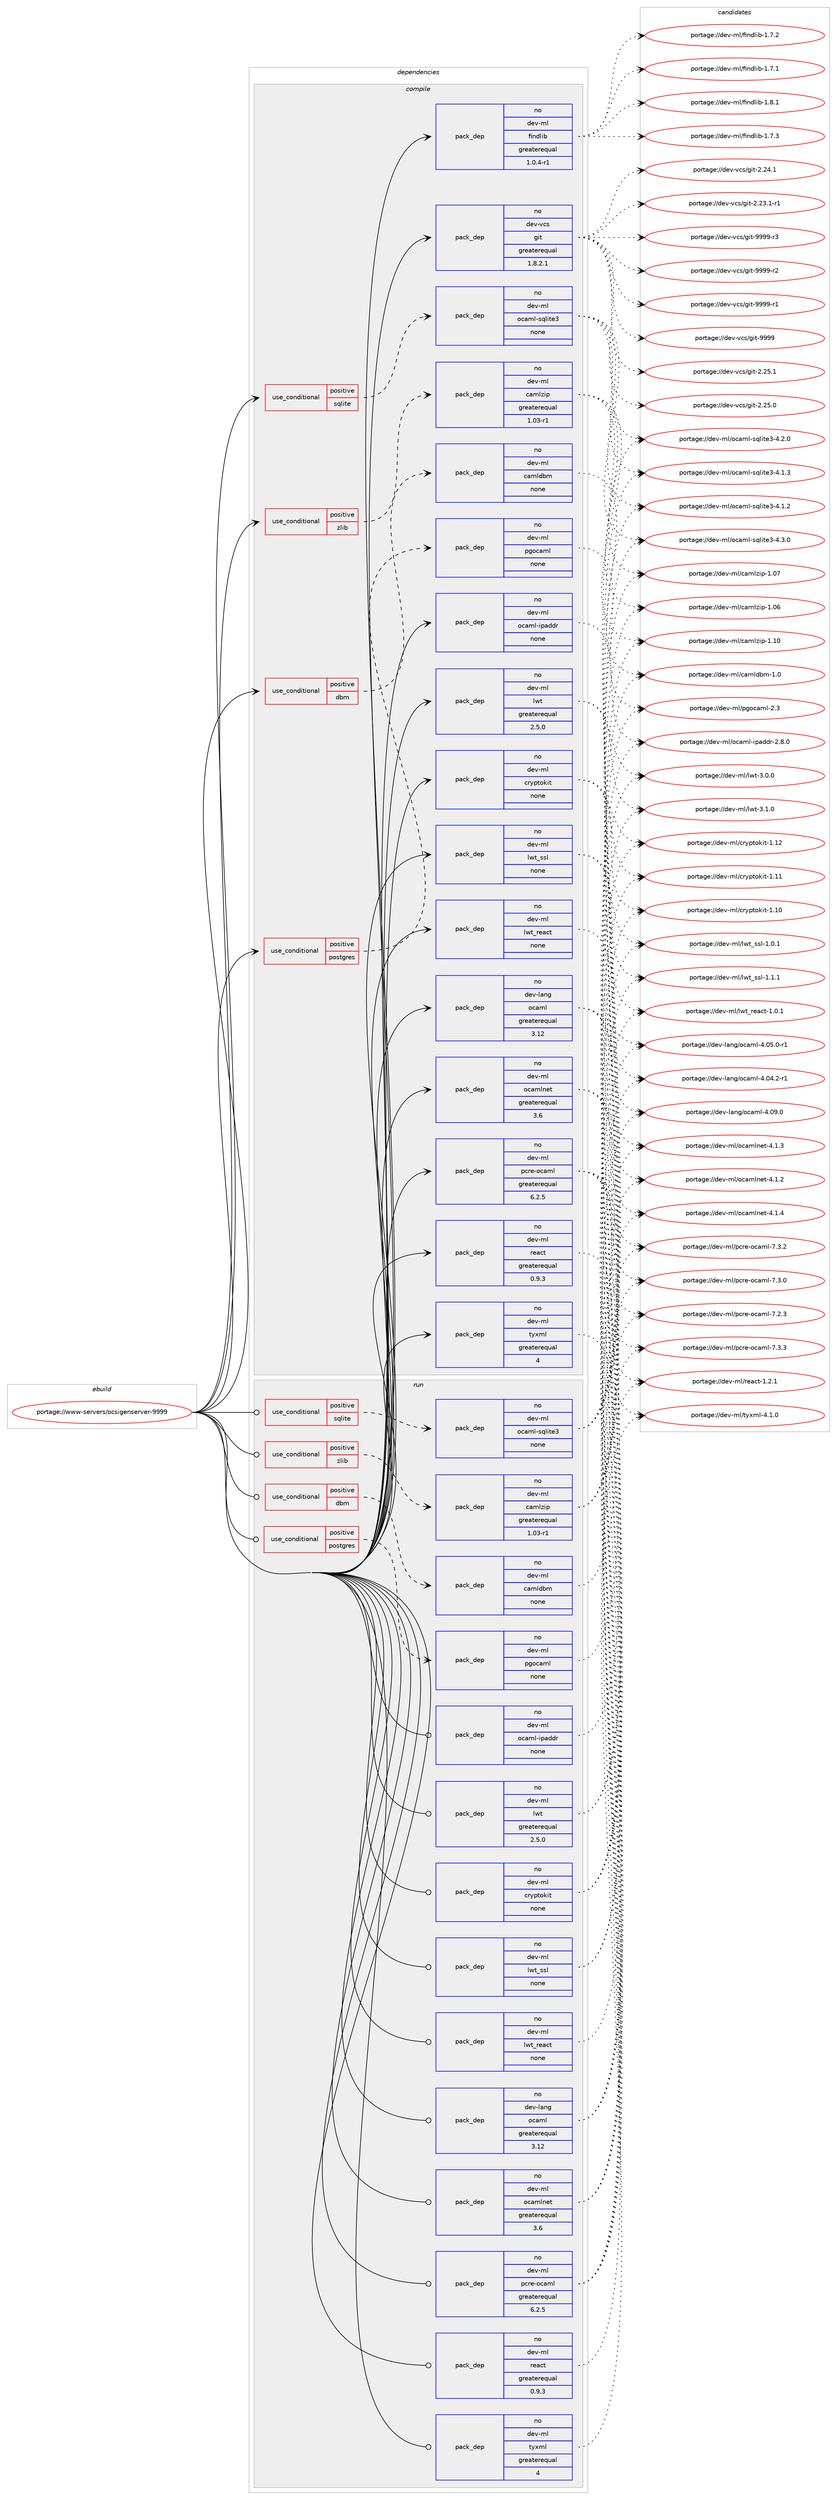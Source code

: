digraph prolog {

# *************
# Graph options
# *************

newrank=true;
concentrate=true;
compound=true;
graph [rankdir=LR,fontname=Helvetica,fontsize=10,ranksep=1.5];#, ranksep=2.5, nodesep=0.2];
edge  [arrowhead=vee];
node  [fontname=Helvetica,fontsize=10];

# **********
# The ebuild
# **********

subgraph cluster_leftcol {
color=gray;
rank=same;
label=<<i>ebuild</i>>;
id [label="portage://www-servers/ocsigenserver-9999", color=red, width=4, href="../www-servers/ocsigenserver-9999.svg"];
}

# ****************
# The dependencies
# ****************

subgraph cluster_midcol {
color=gray;
label=<<i>dependencies</i>>;
subgraph cluster_compile {
fillcolor="#eeeeee";
style=filled;
label=<<i>compile</i>>;
subgraph cond3722 {
dependency24825 [label=<<TABLE BORDER="0" CELLBORDER="1" CELLSPACING="0" CELLPADDING="4"><TR><TD ROWSPAN="3" CELLPADDING="10">use_conditional</TD></TR><TR><TD>positive</TD></TR><TR><TD>dbm</TD></TR></TABLE>>, shape=none, color=red];
subgraph pack20621 {
dependency24826 [label=<<TABLE BORDER="0" CELLBORDER="1" CELLSPACING="0" CELLPADDING="4" WIDTH="220"><TR><TD ROWSPAN="6" CELLPADDING="30">pack_dep</TD></TR><TR><TD WIDTH="110">no</TD></TR><TR><TD>dev-ml</TD></TR><TR><TD>camldbm</TD></TR><TR><TD>none</TD></TR><TR><TD></TD></TR></TABLE>>, shape=none, color=blue];
}
dependency24825:e -> dependency24826:w [weight=20,style="dashed",arrowhead="vee"];
}
id:e -> dependency24825:w [weight=20,style="solid",arrowhead="vee"];
subgraph cond3723 {
dependency24827 [label=<<TABLE BORDER="0" CELLBORDER="1" CELLSPACING="0" CELLPADDING="4"><TR><TD ROWSPAN="3" CELLPADDING="10">use_conditional</TD></TR><TR><TD>positive</TD></TR><TR><TD>postgres</TD></TR></TABLE>>, shape=none, color=red];
subgraph pack20622 {
dependency24828 [label=<<TABLE BORDER="0" CELLBORDER="1" CELLSPACING="0" CELLPADDING="4" WIDTH="220"><TR><TD ROWSPAN="6" CELLPADDING="30">pack_dep</TD></TR><TR><TD WIDTH="110">no</TD></TR><TR><TD>dev-ml</TD></TR><TR><TD>pgocaml</TD></TR><TR><TD>none</TD></TR><TR><TD></TD></TR></TABLE>>, shape=none, color=blue];
}
dependency24827:e -> dependency24828:w [weight=20,style="dashed",arrowhead="vee"];
}
id:e -> dependency24827:w [weight=20,style="solid",arrowhead="vee"];
subgraph cond3724 {
dependency24829 [label=<<TABLE BORDER="0" CELLBORDER="1" CELLSPACING="0" CELLPADDING="4"><TR><TD ROWSPAN="3" CELLPADDING="10">use_conditional</TD></TR><TR><TD>positive</TD></TR><TR><TD>sqlite</TD></TR></TABLE>>, shape=none, color=red];
subgraph pack20623 {
dependency24830 [label=<<TABLE BORDER="0" CELLBORDER="1" CELLSPACING="0" CELLPADDING="4" WIDTH="220"><TR><TD ROWSPAN="6" CELLPADDING="30">pack_dep</TD></TR><TR><TD WIDTH="110">no</TD></TR><TR><TD>dev-ml</TD></TR><TR><TD>ocaml-sqlite3</TD></TR><TR><TD>none</TD></TR><TR><TD></TD></TR></TABLE>>, shape=none, color=blue];
}
dependency24829:e -> dependency24830:w [weight=20,style="dashed",arrowhead="vee"];
}
id:e -> dependency24829:w [weight=20,style="solid",arrowhead="vee"];
subgraph cond3725 {
dependency24831 [label=<<TABLE BORDER="0" CELLBORDER="1" CELLSPACING="0" CELLPADDING="4"><TR><TD ROWSPAN="3" CELLPADDING="10">use_conditional</TD></TR><TR><TD>positive</TD></TR><TR><TD>zlib</TD></TR></TABLE>>, shape=none, color=red];
subgraph pack20624 {
dependency24832 [label=<<TABLE BORDER="0" CELLBORDER="1" CELLSPACING="0" CELLPADDING="4" WIDTH="220"><TR><TD ROWSPAN="6" CELLPADDING="30">pack_dep</TD></TR><TR><TD WIDTH="110">no</TD></TR><TR><TD>dev-ml</TD></TR><TR><TD>camlzip</TD></TR><TR><TD>greaterequal</TD></TR><TR><TD>1.03-r1</TD></TR></TABLE>>, shape=none, color=blue];
}
dependency24831:e -> dependency24832:w [weight=20,style="dashed",arrowhead="vee"];
}
id:e -> dependency24831:w [weight=20,style="solid",arrowhead="vee"];
subgraph pack20625 {
dependency24833 [label=<<TABLE BORDER="0" CELLBORDER="1" CELLSPACING="0" CELLPADDING="4" WIDTH="220"><TR><TD ROWSPAN="6" CELLPADDING="30">pack_dep</TD></TR><TR><TD WIDTH="110">no</TD></TR><TR><TD>dev-lang</TD></TR><TR><TD>ocaml</TD></TR><TR><TD>greaterequal</TD></TR><TR><TD>3.12</TD></TR></TABLE>>, shape=none, color=blue];
}
id:e -> dependency24833:w [weight=20,style="solid",arrowhead="vee"];
subgraph pack20626 {
dependency24834 [label=<<TABLE BORDER="0" CELLBORDER="1" CELLSPACING="0" CELLPADDING="4" WIDTH="220"><TR><TD ROWSPAN="6" CELLPADDING="30">pack_dep</TD></TR><TR><TD WIDTH="110">no</TD></TR><TR><TD>dev-ml</TD></TR><TR><TD>cryptokit</TD></TR><TR><TD>none</TD></TR><TR><TD></TD></TR></TABLE>>, shape=none, color=blue];
}
id:e -> dependency24834:w [weight=20,style="solid",arrowhead="vee"];
subgraph pack20627 {
dependency24835 [label=<<TABLE BORDER="0" CELLBORDER="1" CELLSPACING="0" CELLPADDING="4" WIDTH="220"><TR><TD ROWSPAN="6" CELLPADDING="30">pack_dep</TD></TR><TR><TD WIDTH="110">no</TD></TR><TR><TD>dev-ml</TD></TR><TR><TD>findlib</TD></TR><TR><TD>greaterequal</TD></TR><TR><TD>1.0.4-r1</TD></TR></TABLE>>, shape=none, color=blue];
}
id:e -> dependency24835:w [weight=20,style="solid",arrowhead="vee"];
subgraph pack20628 {
dependency24836 [label=<<TABLE BORDER="0" CELLBORDER="1" CELLSPACING="0" CELLPADDING="4" WIDTH="220"><TR><TD ROWSPAN="6" CELLPADDING="30">pack_dep</TD></TR><TR><TD WIDTH="110">no</TD></TR><TR><TD>dev-ml</TD></TR><TR><TD>lwt</TD></TR><TR><TD>greaterequal</TD></TR><TR><TD>2.5.0</TD></TR></TABLE>>, shape=none, color=blue];
}
id:e -> dependency24836:w [weight=20,style="solid",arrowhead="vee"];
subgraph pack20629 {
dependency24837 [label=<<TABLE BORDER="0" CELLBORDER="1" CELLSPACING="0" CELLPADDING="4" WIDTH="220"><TR><TD ROWSPAN="6" CELLPADDING="30">pack_dep</TD></TR><TR><TD WIDTH="110">no</TD></TR><TR><TD>dev-ml</TD></TR><TR><TD>lwt_react</TD></TR><TR><TD>none</TD></TR><TR><TD></TD></TR></TABLE>>, shape=none, color=blue];
}
id:e -> dependency24837:w [weight=20,style="solid",arrowhead="vee"];
subgraph pack20630 {
dependency24838 [label=<<TABLE BORDER="0" CELLBORDER="1" CELLSPACING="0" CELLPADDING="4" WIDTH="220"><TR><TD ROWSPAN="6" CELLPADDING="30">pack_dep</TD></TR><TR><TD WIDTH="110">no</TD></TR><TR><TD>dev-ml</TD></TR><TR><TD>lwt_ssl</TD></TR><TR><TD>none</TD></TR><TR><TD></TD></TR></TABLE>>, shape=none, color=blue];
}
id:e -> dependency24838:w [weight=20,style="solid",arrowhead="vee"];
subgraph pack20631 {
dependency24839 [label=<<TABLE BORDER="0" CELLBORDER="1" CELLSPACING="0" CELLPADDING="4" WIDTH="220"><TR><TD ROWSPAN="6" CELLPADDING="30">pack_dep</TD></TR><TR><TD WIDTH="110">no</TD></TR><TR><TD>dev-ml</TD></TR><TR><TD>ocaml-ipaddr</TD></TR><TR><TD>none</TD></TR><TR><TD></TD></TR></TABLE>>, shape=none, color=blue];
}
id:e -> dependency24839:w [weight=20,style="solid",arrowhead="vee"];
subgraph pack20632 {
dependency24840 [label=<<TABLE BORDER="0" CELLBORDER="1" CELLSPACING="0" CELLPADDING="4" WIDTH="220"><TR><TD ROWSPAN="6" CELLPADDING="30">pack_dep</TD></TR><TR><TD WIDTH="110">no</TD></TR><TR><TD>dev-ml</TD></TR><TR><TD>ocamlnet</TD></TR><TR><TD>greaterequal</TD></TR><TR><TD>3.6</TD></TR></TABLE>>, shape=none, color=blue];
}
id:e -> dependency24840:w [weight=20,style="solid",arrowhead="vee"];
subgraph pack20633 {
dependency24841 [label=<<TABLE BORDER="0" CELLBORDER="1" CELLSPACING="0" CELLPADDING="4" WIDTH="220"><TR><TD ROWSPAN="6" CELLPADDING="30">pack_dep</TD></TR><TR><TD WIDTH="110">no</TD></TR><TR><TD>dev-ml</TD></TR><TR><TD>pcre-ocaml</TD></TR><TR><TD>greaterequal</TD></TR><TR><TD>6.2.5</TD></TR></TABLE>>, shape=none, color=blue];
}
id:e -> dependency24841:w [weight=20,style="solid",arrowhead="vee"];
subgraph pack20634 {
dependency24842 [label=<<TABLE BORDER="0" CELLBORDER="1" CELLSPACING="0" CELLPADDING="4" WIDTH="220"><TR><TD ROWSPAN="6" CELLPADDING="30">pack_dep</TD></TR><TR><TD WIDTH="110">no</TD></TR><TR><TD>dev-ml</TD></TR><TR><TD>react</TD></TR><TR><TD>greaterequal</TD></TR><TR><TD>0.9.3</TD></TR></TABLE>>, shape=none, color=blue];
}
id:e -> dependency24842:w [weight=20,style="solid",arrowhead="vee"];
subgraph pack20635 {
dependency24843 [label=<<TABLE BORDER="0" CELLBORDER="1" CELLSPACING="0" CELLPADDING="4" WIDTH="220"><TR><TD ROWSPAN="6" CELLPADDING="30">pack_dep</TD></TR><TR><TD WIDTH="110">no</TD></TR><TR><TD>dev-ml</TD></TR><TR><TD>tyxml</TD></TR><TR><TD>greaterequal</TD></TR><TR><TD>4</TD></TR></TABLE>>, shape=none, color=blue];
}
id:e -> dependency24843:w [weight=20,style="solid",arrowhead="vee"];
subgraph pack20636 {
dependency24844 [label=<<TABLE BORDER="0" CELLBORDER="1" CELLSPACING="0" CELLPADDING="4" WIDTH="220"><TR><TD ROWSPAN="6" CELLPADDING="30">pack_dep</TD></TR><TR><TD WIDTH="110">no</TD></TR><TR><TD>dev-vcs</TD></TR><TR><TD>git</TD></TR><TR><TD>greaterequal</TD></TR><TR><TD>1.8.2.1</TD></TR></TABLE>>, shape=none, color=blue];
}
id:e -> dependency24844:w [weight=20,style="solid",arrowhead="vee"];
}
subgraph cluster_compileandrun {
fillcolor="#eeeeee";
style=filled;
label=<<i>compile and run</i>>;
}
subgraph cluster_run {
fillcolor="#eeeeee";
style=filled;
label=<<i>run</i>>;
subgraph cond3726 {
dependency24845 [label=<<TABLE BORDER="0" CELLBORDER="1" CELLSPACING="0" CELLPADDING="4"><TR><TD ROWSPAN="3" CELLPADDING="10">use_conditional</TD></TR><TR><TD>positive</TD></TR><TR><TD>dbm</TD></TR></TABLE>>, shape=none, color=red];
subgraph pack20637 {
dependency24846 [label=<<TABLE BORDER="0" CELLBORDER="1" CELLSPACING="0" CELLPADDING="4" WIDTH="220"><TR><TD ROWSPAN="6" CELLPADDING="30">pack_dep</TD></TR><TR><TD WIDTH="110">no</TD></TR><TR><TD>dev-ml</TD></TR><TR><TD>camldbm</TD></TR><TR><TD>none</TD></TR><TR><TD></TD></TR></TABLE>>, shape=none, color=blue];
}
dependency24845:e -> dependency24846:w [weight=20,style="dashed",arrowhead="vee"];
}
id:e -> dependency24845:w [weight=20,style="solid",arrowhead="odot"];
subgraph cond3727 {
dependency24847 [label=<<TABLE BORDER="0" CELLBORDER="1" CELLSPACING="0" CELLPADDING="4"><TR><TD ROWSPAN="3" CELLPADDING="10">use_conditional</TD></TR><TR><TD>positive</TD></TR><TR><TD>postgres</TD></TR></TABLE>>, shape=none, color=red];
subgraph pack20638 {
dependency24848 [label=<<TABLE BORDER="0" CELLBORDER="1" CELLSPACING="0" CELLPADDING="4" WIDTH="220"><TR><TD ROWSPAN="6" CELLPADDING="30">pack_dep</TD></TR><TR><TD WIDTH="110">no</TD></TR><TR><TD>dev-ml</TD></TR><TR><TD>pgocaml</TD></TR><TR><TD>none</TD></TR><TR><TD></TD></TR></TABLE>>, shape=none, color=blue];
}
dependency24847:e -> dependency24848:w [weight=20,style="dashed",arrowhead="vee"];
}
id:e -> dependency24847:w [weight=20,style="solid",arrowhead="odot"];
subgraph cond3728 {
dependency24849 [label=<<TABLE BORDER="0" CELLBORDER="1" CELLSPACING="0" CELLPADDING="4"><TR><TD ROWSPAN="3" CELLPADDING="10">use_conditional</TD></TR><TR><TD>positive</TD></TR><TR><TD>sqlite</TD></TR></TABLE>>, shape=none, color=red];
subgraph pack20639 {
dependency24850 [label=<<TABLE BORDER="0" CELLBORDER="1" CELLSPACING="0" CELLPADDING="4" WIDTH="220"><TR><TD ROWSPAN="6" CELLPADDING="30">pack_dep</TD></TR><TR><TD WIDTH="110">no</TD></TR><TR><TD>dev-ml</TD></TR><TR><TD>ocaml-sqlite3</TD></TR><TR><TD>none</TD></TR><TR><TD></TD></TR></TABLE>>, shape=none, color=blue];
}
dependency24849:e -> dependency24850:w [weight=20,style="dashed",arrowhead="vee"];
}
id:e -> dependency24849:w [weight=20,style="solid",arrowhead="odot"];
subgraph cond3729 {
dependency24851 [label=<<TABLE BORDER="0" CELLBORDER="1" CELLSPACING="0" CELLPADDING="4"><TR><TD ROWSPAN="3" CELLPADDING="10">use_conditional</TD></TR><TR><TD>positive</TD></TR><TR><TD>zlib</TD></TR></TABLE>>, shape=none, color=red];
subgraph pack20640 {
dependency24852 [label=<<TABLE BORDER="0" CELLBORDER="1" CELLSPACING="0" CELLPADDING="4" WIDTH="220"><TR><TD ROWSPAN="6" CELLPADDING="30">pack_dep</TD></TR><TR><TD WIDTH="110">no</TD></TR><TR><TD>dev-ml</TD></TR><TR><TD>camlzip</TD></TR><TR><TD>greaterequal</TD></TR><TR><TD>1.03-r1</TD></TR></TABLE>>, shape=none, color=blue];
}
dependency24851:e -> dependency24852:w [weight=20,style="dashed",arrowhead="vee"];
}
id:e -> dependency24851:w [weight=20,style="solid",arrowhead="odot"];
subgraph pack20641 {
dependency24853 [label=<<TABLE BORDER="0" CELLBORDER="1" CELLSPACING="0" CELLPADDING="4" WIDTH="220"><TR><TD ROWSPAN="6" CELLPADDING="30">pack_dep</TD></TR><TR><TD WIDTH="110">no</TD></TR><TR><TD>dev-lang</TD></TR><TR><TD>ocaml</TD></TR><TR><TD>greaterequal</TD></TR><TR><TD>3.12</TD></TR></TABLE>>, shape=none, color=blue];
}
id:e -> dependency24853:w [weight=20,style="solid",arrowhead="odot"];
subgraph pack20642 {
dependency24854 [label=<<TABLE BORDER="0" CELLBORDER="1" CELLSPACING="0" CELLPADDING="4" WIDTH="220"><TR><TD ROWSPAN="6" CELLPADDING="30">pack_dep</TD></TR><TR><TD WIDTH="110">no</TD></TR><TR><TD>dev-ml</TD></TR><TR><TD>cryptokit</TD></TR><TR><TD>none</TD></TR><TR><TD></TD></TR></TABLE>>, shape=none, color=blue];
}
id:e -> dependency24854:w [weight=20,style="solid",arrowhead="odot"];
subgraph pack20643 {
dependency24855 [label=<<TABLE BORDER="0" CELLBORDER="1" CELLSPACING="0" CELLPADDING="4" WIDTH="220"><TR><TD ROWSPAN="6" CELLPADDING="30">pack_dep</TD></TR><TR><TD WIDTH="110">no</TD></TR><TR><TD>dev-ml</TD></TR><TR><TD>lwt</TD></TR><TR><TD>greaterequal</TD></TR><TR><TD>2.5.0</TD></TR></TABLE>>, shape=none, color=blue];
}
id:e -> dependency24855:w [weight=20,style="solid",arrowhead="odot"];
subgraph pack20644 {
dependency24856 [label=<<TABLE BORDER="0" CELLBORDER="1" CELLSPACING="0" CELLPADDING="4" WIDTH="220"><TR><TD ROWSPAN="6" CELLPADDING="30">pack_dep</TD></TR><TR><TD WIDTH="110">no</TD></TR><TR><TD>dev-ml</TD></TR><TR><TD>lwt_react</TD></TR><TR><TD>none</TD></TR><TR><TD></TD></TR></TABLE>>, shape=none, color=blue];
}
id:e -> dependency24856:w [weight=20,style="solid",arrowhead="odot"];
subgraph pack20645 {
dependency24857 [label=<<TABLE BORDER="0" CELLBORDER="1" CELLSPACING="0" CELLPADDING="4" WIDTH="220"><TR><TD ROWSPAN="6" CELLPADDING="30">pack_dep</TD></TR><TR><TD WIDTH="110">no</TD></TR><TR><TD>dev-ml</TD></TR><TR><TD>lwt_ssl</TD></TR><TR><TD>none</TD></TR><TR><TD></TD></TR></TABLE>>, shape=none, color=blue];
}
id:e -> dependency24857:w [weight=20,style="solid",arrowhead="odot"];
subgraph pack20646 {
dependency24858 [label=<<TABLE BORDER="0" CELLBORDER="1" CELLSPACING="0" CELLPADDING="4" WIDTH="220"><TR><TD ROWSPAN="6" CELLPADDING="30">pack_dep</TD></TR><TR><TD WIDTH="110">no</TD></TR><TR><TD>dev-ml</TD></TR><TR><TD>ocaml-ipaddr</TD></TR><TR><TD>none</TD></TR><TR><TD></TD></TR></TABLE>>, shape=none, color=blue];
}
id:e -> dependency24858:w [weight=20,style="solid",arrowhead="odot"];
subgraph pack20647 {
dependency24859 [label=<<TABLE BORDER="0" CELLBORDER="1" CELLSPACING="0" CELLPADDING="4" WIDTH="220"><TR><TD ROWSPAN="6" CELLPADDING="30">pack_dep</TD></TR><TR><TD WIDTH="110">no</TD></TR><TR><TD>dev-ml</TD></TR><TR><TD>ocamlnet</TD></TR><TR><TD>greaterequal</TD></TR><TR><TD>3.6</TD></TR></TABLE>>, shape=none, color=blue];
}
id:e -> dependency24859:w [weight=20,style="solid",arrowhead="odot"];
subgraph pack20648 {
dependency24860 [label=<<TABLE BORDER="0" CELLBORDER="1" CELLSPACING="0" CELLPADDING="4" WIDTH="220"><TR><TD ROWSPAN="6" CELLPADDING="30">pack_dep</TD></TR><TR><TD WIDTH="110">no</TD></TR><TR><TD>dev-ml</TD></TR><TR><TD>pcre-ocaml</TD></TR><TR><TD>greaterequal</TD></TR><TR><TD>6.2.5</TD></TR></TABLE>>, shape=none, color=blue];
}
id:e -> dependency24860:w [weight=20,style="solid",arrowhead="odot"];
subgraph pack20649 {
dependency24861 [label=<<TABLE BORDER="0" CELLBORDER="1" CELLSPACING="0" CELLPADDING="4" WIDTH="220"><TR><TD ROWSPAN="6" CELLPADDING="30">pack_dep</TD></TR><TR><TD WIDTH="110">no</TD></TR><TR><TD>dev-ml</TD></TR><TR><TD>react</TD></TR><TR><TD>greaterequal</TD></TR><TR><TD>0.9.3</TD></TR></TABLE>>, shape=none, color=blue];
}
id:e -> dependency24861:w [weight=20,style="solid",arrowhead="odot"];
subgraph pack20650 {
dependency24862 [label=<<TABLE BORDER="0" CELLBORDER="1" CELLSPACING="0" CELLPADDING="4" WIDTH="220"><TR><TD ROWSPAN="6" CELLPADDING="30">pack_dep</TD></TR><TR><TD WIDTH="110">no</TD></TR><TR><TD>dev-ml</TD></TR><TR><TD>tyxml</TD></TR><TR><TD>greaterequal</TD></TR><TR><TD>4</TD></TR></TABLE>>, shape=none, color=blue];
}
id:e -> dependency24862:w [weight=20,style="solid",arrowhead="odot"];
}
}

# **************
# The candidates
# **************

subgraph cluster_choices {
rank=same;
color=gray;
label=<<i>candidates</i>>;

subgraph choice20621 {
color=black;
nodesep=1;
choice100101118451091084799971091081009810945494648 [label="portage://dev-ml/camldbm-1.0", color=red, width=4,href="../dev-ml/camldbm-1.0.svg"];
dependency24826:e -> choice100101118451091084799971091081009810945494648:w [style=dotted,weight="100"];
}
subgraph choice20622 {
color=black;
nodesep=1;
choice1001011184510910847112103111999710910845504651 [label="portage://dev-ml/pgocaml-2.3", color=red, width=4,href="../dev-ml/pgocaml-2.3.svg"];
dependency24828:e -> choice1001011184510910847112103111999710910845504651:w [style=dotted,weight="100"];
}
subgraph choice20623 {
color=black;
nodesep=1;
choice100101118451091084711199971091084511511310810511610151455246514648 [label="portage://dev-ml/ocaml-sqlite3-4.3.0", color=red, width=4,href="../dev-ml/ocaml-sqlite3-4.3.0.svg"];
choice100101118451091084711199971091084511511310810511610151455246504648 [label="portage://dev-ml/ocaml-sqlite3-4.2.0", color=red, width=4,href="../dev-ml/ocaml-sqlite3-4.2.0.svg"];
choice100101118451091084711199971091084511511310810511610151455246494651 [label="portage://dev-ml/ocaml-sqlite3-4.1.3", color=red, width=4,href="../dev-ml/ocaml-sqlite3-4.1.3.svg"];
choice100101118451091084711199971091084511511310810511610151455246494650 [label="portage://dev-ml/ocaml-sqlite3-4.1.2", color=red, width=4,href="../dev-ml/ocaml-sqlite3-4.1.2.svg"];
dependency24830:e -> choice100101118451091084711199971091084511511310810511610151455246514648:w [style=dotted,weight="100"];
dependency24830:e -> choice100101118451091084711199971091084511511310810511610151455246504648:w [style=dotted,weight="100"];
dependency24830:e -> choice100101118451091084711199971091084511511310810511610151455246494651:w [style=dotted,weight="100"];
dependency24830:e -> choice100101118451091084711199971091084511511310810511610151455246494650:w [style=dotted,weight="100"];
}
subgraph choice20624 {
color=black;
nodesep=1;
choice100101118451091084799971091081221051124549464948 [label="portage://dev-ml/camlzip-1.10", color=red, width=4,href="../dev-ml/camlzip-1.10.svg"];
choice100101118451091084799971091081221051124549464855 [label="portage://dev-ml/camlzip-1.07", color=red, width=4,href="../dev-ml/camlzip-1.07.svg"];
choice100101118451091084799971091081221051124549464854 [label="portage://dev-ml/camlzip-1.06", color=red, width=4,href="../dev-ml/camlzip-1.06.svg"];
dependency24832:e -> choice100101118451091084799971091081221051124549464948:w [style=dotted,weight="100"];
dependency24832:e -> choice100101118451091084799971091081221051124549464855:w [style=dotted,weight="100"];
dependency24832:e -> choice100101118451091084799971091081221051124549464854:w [style=dotted,weight="100"];
}
subgraph choice20625 {
color=black;
nodesep=1;
choice100101118451089711010347111999710910845524648574648 [label="portage://dev-lang/ocaml-4.09.0", color=red, width=4,href="../dev-lang/ocaml-4.09.0.svg"];
choice1001011184510897110103471119997109108455246485346484511449 [label="portage://dev-lang/ocaml-4.05.0-r1", color=red, width=4,href="../dev-lang/ocaml-4.05.0-r1.svg"];
choice1001011184510897110103471119997109108455246485246504511449 [label="portage://dev-lang/ocaml-4.04.2-r1", color=red, width=4,href="../dev-lang/ocaml-4.04.2-r1.svg"];
dependency24833:e -> choice100101118451089711010347111999710910845524648574648:w [style=dotted,weight="100"];
dependency24833:e -> choice1001011184510897110103471119997109108455246485346484511449:w [style=dotted,weight="100"];
dependency24833:e -> choice1001011184510897110103471119997109108455246485246504511449:w [style=dotted,weight="100"];
}
subgraph choice20626 {
color=black;
nodesep=1;
choice1001011184510910847991141211121161111071051164549464950 [label="portage://dev-ml/cryptokit-1.12", color=red, width=4,href="../dev-ml/cryptokit-1.12.svg"];
choice1001011184510910847991141211121161111071051164549464949 [label="portage://dev-ml/cryptokit-1.11", color=red, width=4,href="../dev-ml/cryptokit-1.11.svg"];
choice1001011184510910847991141211121161111071051164549464948 [label="portage://dev-ml/cryptokit-1.10", color=red, width=4,href="../dev-ml/cryptokit-1.10.svg"];
dependency24834:e -> choice1001011184510910847991141211121161111071051164549464950:w [style=dotted,weight="100"];
dependency24834:e -> choice1001011184510910847991141211121161111071051164549464949:w [style=dotted,weight="100"];
dependency24834:e -> choice1001011184510910847991141211121161111071051164549464948:w [style=dotted,weight="100"];
}
subgraph choice20627 {
color=black;
nodesep=1;
choice100101118451091084710210511010010810598454946564649 [label="portage://dev-ml/findlib-1.8.1", color=red, width=4,href="../dev-ml/findlib-1.8.1.svg"];
choice100101118451091084710210511010010810598454946554651 [label="portage://dev-ml/findlib-1.7.3", color=red, width=4,href="../dev-ml/findlib-1.7.3.svg"];
choice100101118451091084710210511010010810598454946554650 [label="portage://dev-ml/findlib-1.7.2", color=red, width=4,href="../dev-ml/findlib-1.7.2.svg"];
choice100101118451091084710210511010010810598454946554649 [label="portage://dev-ml/findlib-1.7.1", color=red, width=4,href="../dev-ml/findlib-1.7.1.svg"];
dependency24835:e -> choice100101118451091084710210511010010810598454946564649:w [style=dotted,weight="100"];
dependency24835:e -> choice100101118451091084710210511010010810598454946554651:w [style=dotted,weight="100"];
dependency24835:e -> choice100101118451091084710210511010010810598454946554650:w [style=dotted,weight="100"];
dependency24835:e -> choice100101118451091084710210511010010810598454946554649:w [style=dotted,weight="100"];
}
subgraph choice20628 {
color=black;
nodesep=1;
choice1001011184510910847108119116455146494648 [label="portage://dev-ml/lwt-3.1.0", color=red, width=4,href="../dev-ml/lwt-3.1.0.svg"];
choice1001011184510910847108119116455146484648 [label="portage://dev-ml/lwt-3.0.0", color=red, width=4,href="../dev-ml/lwt-3.0.0.svg"];
dependency24836:e -> choice1001011184510910847108119116455146494648:w [style=dotted,weight="100"];
dependency24836:e -> choice1001011184510910847108119116455146484648:w [style=dotted,weight="100"];
}
subgraph choice20629 {
color=black;
nodesep=1;
choice1001011184510910847108119116951141019799116454946484649 [label="portage://dev-ml/lwt_react-1.0.1", color=red, width=4,href="../dev-ml/lwt_react-1.0.1.svg"];
dependency24837:e -> choice1001011184510910847108119116951141019799116454946484649:w [style=dotted,weight="100"];
}
subgraph choice20630 {
color=black;
nodesep=1;
choice100101118451091084710811911695115115108454946494649 [label="portage://dev-ml/lwt_ssl-1.1.1", color=red, width=4,href="../dev-ml/lwt_ssl-1.1.1.svg"];
choice100101118451091084710811911695115115108454946484649 [label="portage://dev-ml/lwt_ssl-1.0.1", color=red, width=4,href="../dev-ml/lwt_ssl-1.0.1.svg"];
dependency24838:e -> choice100101118451091084710811911695115115108454946494649:w [style=dotted,weight="100"];
dependency24838:e -> choice100101118451091084710811911695115115108454946484649:w [style=dotted,weight="100"];
}
subgraph choice20631 {
color=black;
nodesep=1;
choice100101118451091084711199971091084510511297100100114455046564648 [label="portage://dev-ml/ocaml-ipaddr-2.8.0", color=red, width=4,href="../dev-ml/ocaml-ipaddr-2.8.0.svg"];
dependency24839:e -> choice100101118451091084711199971091084510511297100100114455046564648:w [style=dotted,weight="100"];
}
subgraph choice20632 {
color=black;
nodesep=1;
choice10010111845109108471119997109108110101116455246494652 [label="portage://dev-ml/ocamlnet-4.1.4", color=red, width=4,href="../dev-ml/ocamlnet-4.1.4.svg"];
choice10010111845109108471119997109108110101116455246494651 [label="portage://dev-ml/ocamlnet-4.1.3", color=red, width=4,href="../dev-ml/ocamlnet-4.1.3.svg"];
choice10010111845109108471119997109108110101116455246494650 [label="portage://dev-ml/ocamlnet-4.1.2", color=red, width=4,href="../dev-ml/ocamlnet-4.1.2.svg"];
dependency24840:e -> choice10010111845109108471119997109108110101116455246494652:w [style=dotted,weight="100"];
dependency24840:e -> choice10010111845109108471119997109108110101116455246494651:w [style=dotted,weight="100"];
dependency24840:e -> choice10010111845109108471119997109108110101116455246494650:w [style=dotted,weight="100"];
}
subgraph choice20633 {
color=black;
nodesep=1;
choice100101118451091084711299114101451119997109108455546514651 [label="portage://dev-ml/pcre-ocaml-7.3.3", color=red, width=4,href="../dev-ml/pcre-ocaml-7.3.3.svg"];
choice100101118451091084711299114101451119997109108455546514650 [label="portage://dev-ml/pcre-ocaml-7.3.2", color=red, width=4,href="../dev-ml/pcre-ocaml-7.3.2.svg"];
choice100101118451091084711299114101451119997109108455546514648 [label="portage://dev-ml/pcre-ocaml-7.3.0", color=red, width=4,href="../dev-ml/pcre-ocaml-7.3.0.svg"];
choice100101118451091084711299114101451119997109108455546504651 [label="portage://dev-ml/pcre-ocaml-7.2.3", color=red, width=4,href="../dev-ml/pcre-ocaml-7.2.3.svg"];
dependency24841:e -> choice100101118451091084711299114101451119997109108455546514651:w [style=dotted,weight="100"];
dependency24841:e -> choice100101118451091084711299114101451119997109108455546514650:w [style=dotted,weight="100"];
dependency24841:e -> choice100101118451091084711299114101451119997109108455546514648:w [style=dotted,weight="100"];
dependency24841:e -> choice100101118451091084711299114101451119997109108455546504651:w [style=dotted,weight="100"];
}
subgraph choice20634 {
color=black;
nodesep=1;
choice10010111845109108471141019799116454946504649 [label="portage://dev-ml/react-1.2.1", color=red, width=4,href="../dev-ml/react-1.2.1.svg"];
dependency24842:e -> choice10010111845109108471141019799116454946504649:w [style=dotted,weight="100"];
}
subgraph choice20635 {
color=black;
nodesep=1;
choice1001011184510910847116121120109108455246494648 [label="portage://dev-ml/tyxml-4.1.0", color=red, width=4,href="../dev-ml/tyxml-4.1.0.svg"];
dependency24843:e -> choice1001011184510910847116121120109108455246494648:w [style=dotted,weight="100"];
}
subgraph choice20636 {
color=black;
nodesep=1;
choice10010111845118991154710310511645575757574511451 [label="portage://dev-vcs/git-9999-r3", color=red, width=4,href="../dev-vcs/git-9999-r3.svg"];
choice10010111845118991154710310511645575757574511450 [label="portage://dev-vcs/git-9999-r2", color=red, width=4,href="../dev-vcs/git-9999-r2.svg"];
choice10010111845118991154710310511645575757574511449 [label="portage://dev-vcs/git-9999-r1", color=red, width=4,href="../dev-vcs/git-9999-r1.svg"];
choice1001011184511899115471031051164557575757 [label="portage://dev-vcs/git-9999", color=red, width=4,href="../dev-vcs/git-9999.svg"];
choice10010111845118991154710310511645504650534649 [label="portage://dev-vcs/git-2.25.1", color=red, width=4,href="../dev-vcs/git-2.25.1.svg"];
choice10010111845118991154710310511645504650534648 [label="portage://dev-vcs/git-2.25.0", color=red, width=4,href="../dev-vcs/git-2.25.0.svg"];
choice10010111845118991154710310511645504650524649 [label="portage://dev-vcs/git-2.24.1", color=red, width=4,href="../dev-vcs/git-2.24.1.svg"];
choice100101118451189911547103105116455046505146494511449 [label="portage://dev-vcs/git-2.23.1-r1", color=red, width=4,href="../dev-vcs/git-2.23.1-r1.svg"];
dependency24844:e -> choice10010111845118991154710310511645575757574511451:w [style=dotted,weight="100"];
dependency24844:e -> choice10010111845118991154710310511645575757574511450:w [style=dotted,weight="100"];
dependency24844:e -> choice10010111845118991154710310511645575757574511449:w [style=dotted,weight="100"];
dependency24844:e -> choice1001011184511899115471031051164557575757:w [style=dotted,weight="100"];
dependency24844:e -> choice10010111845118991154710310511645504650534649:w [style=dotted,weight="100"];
dependency24844:e -> choice10010111845118991154710310511645504650534648:w [style=dotted,weight="100"];
dependency24844:e -> choice10010111845118991154710310511645504650524649:w [style=dotted,weight="100"];
dependency24844:e -> choice100101118451189911547103105116455046505146494511449:w [style=dotted,weight="100"];
}
subgraph choice20637 {
color=black;
nodesep=1;
choice100101118451091084799971091081009810945494648 [label="portage://dev-ml/camldbm-1.0", color=red, width=4,href="../dev-ml/camldbm-1.0.svg"];
dependency24846:e -> choice100101118451091084799971091081009810945494648:w [style=dotted,weight="100"];
}
subgraph choice20638 {
color=black;
nodesep=1;
choice1001011184510910847112103111999710910845504651 [label="portage://dev-ml/pgocaml-2.3", color=red, width=4,href="../dev-ml/pgocaml-2.3.svg"];
dependency24848:e -> choice1001011184510910847112103111999710910845504651:w [style=dotted,weight="100"];
}
subgraph choice20639 {
color=black;
nodesep=1;
choice100101118451091084711199971091084511511310810511610151455246514648 [label="portage://dev-ml/ocaml-sqlite3-4.3.0", color=red, width=4,href="../dev-ml/ocaml-sqlite3-4.3.0.svg"];
choice100101118451091084711199971091084511511310810511610151455246504648 [label="portage://dev-ml/ocaml-sqlite3-4.2.0", color=red, width=4,href="../dev-ml/ocaml-sqlite3-4.2.0.svg"];
choice100101118451091084711199971091084511511310810511610151455246494651 [label="portage://dev-ml/ocaml-sqlite3-4.1.3", color=red, width=4,href="../dev-ml/ocaml-sqlite3-4.1.3.svg"];
choice100101118451091084711199971091084511511310810511610151455246494650 [label="portage://dev-ml/ocaml-sqlite3-4.1.2", color=red, width=4,href="../dev-ml/ocaml-sqlite3-4.1.2.svg"];
dependency24850:e -> choice100101118451091084711199971091084511511310810511610151455246514648:w [style=dotted,weight="100"];
dependency24850:e -> choice100101118451091084711199971091084511511310810511610151455246504648:w [style=dotted,weight="100"];
dependency24850:e -> choice100101118451091084711199971091084511511310810511610151455246494651:w [style=dotted,weight="100"];
dependency24850:e -> choice100101118451091084711199971091084511511310810511610151455246494650:w [style=dotted,weight="100"];
}
subgraph choice20640 {
color=black;
nodesep=1;
choice100101118451091084799971091081221051124549464948 [label="portage://dev-ml/camlzip-1.10", color=red, width=4,href="../dev-ml/camlzip-1.10.svg"];
choice100101118451091084799971091081221051124549464855 [label="portage://dev-ml/camlzip-1.07", color=red, width=4,href="../dev-ml/camlzip-1.07.svg"];
choice100101118451091084799971091081221051124549464854 [label="portage://dev-ml/camlzip-1.06", color=red, width=4,href="../dev-ml/camlzip-1.06.svg"];
dependency24852:e -> choice100101118451091084799971091081221051124549464948:w [style=dotted,weight="100"];
dependency24852:e -> choice100101118451091084799971091081221051124549464855:w [style=dotted,weight="100"];
dependency24852:e -> choice100101118451091084799971091081221051124549464854:w [style=dotted,weight="100"];
}
subgraph choice20641 {
color=black;
nodesep=1;
choice100101118451089711010347111999710910845524648574648 [label="portage://dev-lang/ocaml-4.09.0", color=red, width=4,href="../dev-lang/ocaml-4.09.0.svg"];
choice1001011184510897110103471119997109108455246485346484511449 [label="portage://dev-lang/ocaml-4.05.0-r1", color=red, width=4,href="../dev-lang/ocaml-4.05.0-r1.svg"];
choice1001011184510897110103471119997109108455246485246504511449 [label="portage://dev-lang/ocaml-4.04.2-r1", color=red, width=4,href="../dev-lang/ocaml-4.04.2-r1.svg"];
dependency24853:e -> choice100101118451089711010347111999710910845524648574648:w [style=dotted,weight="100"];
dependency24853:e -> choice1001011184510897110103471119997109108455246485346484511449:w [style=dotted,weight="100"];
dependency24853:e -> choice1001011184510897110103471119997109108455246485246504511449:w [style=dotted,weight="100"];
}
subgraph choice20642 {
color=black;
nodesep=1;
choice1001011184510910847991141211121161111071051164549464950 [label="portage://dev-ml/cryptokit-1.12", color=red, width=4,href="../dev-ml/cryptokit-1.12.svg"];
choice1001011184510910847991141211121161111071051164549464949 [label="portage://dev-ml/cryptokit-1.11", color=red, width=4,href="../dev-ml/cryptokit-1.11.svg"];
choice1001011184510910847991141211121161111071051164549464948 [label="portage://dev-ml/cryptokit-1.10", color=red, width=4,href="../dev-ml/cryptokit-1.10.svg"];
dependency24854:e -> choice1001011184510910847991141211121161111071051164549464950:w [style=dotted,weight="100"];
dependency24854:e -> choice1001011184510910847991141211121161111071051164549464949:w [style=dotted,weight="100"];
dependency24854:e -> choice1001011184510910847991141211121161111071051164549464948:w [style=dotted,weight="100"];
}
subgraph choice20643 {
color=black;
nodesep=1;
choice1001011184510910847108119116455146494648 [label="portage://dev-ml/lwt-3.1.0", color=red, width=4,href="../dev-ml/lwt-3.1.0.svg"];
choice1001011184510910847108119116455146484648 [label="portage://dev-ml/lwt-3.0.0", color=red, width=4,href="../dev-ml/lwt-3.0.0.svg"];
dependency24855:e -> choice1001011184510910847108119116455146494648:w [style=dotted,weight="100"];
dependency24855:e -> choice1001011184510910847108119116455146484648:w [style=dotted,weight="100"];
}
subgraph choice20644 {
color=black;
nodesep=1;
choice1001011184510910847108119116951141019799116454946484649 [label="portage://dev-ml/lwt_react-1.0.1", color=red, width=4,href="../dev-ml/lwt_react-1.0.1.svg"];
dependency24856:e -> choice1001011184510910847108119116951141019799116454946484649:w [style=dotted,weight="100"];
}
subgraph choice20645 {
color=black;
nodesep=1;
choice100101118451091084710811911695115115108454946494649 [label="portage://dev-ml/lwt_ssl-1.1.1", color=red, width=4,href="../dev-ml/lwt_ssl-1.1.1.svg"];
choice100101118451091084710811911695115115108454946484649 [label="portage://dev-ml/lwt_ssl-1.0.1", color=red, width=4,href="../dev-ml/lwt_ssl-1.0.1.svg"];
dependency24857:e -> choice100101118451091084710811911695115115108454946494649:w [style=dotted,weight="100"];
dependency24857:e -> choice100101118451091084710811911695115115108454946484649:w [style=dotted,weight="100"];
}
subgraph choice20646 {
color=black;
nodesep=1;
choice100101118451091084711199971091084510511297100100114455046564648 [label="portage://dev-ml/ocaml-ipaddr-2.8.0", color=red, width=4,href="../dev-ml/ocaml-ipaddr-2.8.0.svg"];
dependency24858:e -> choice100101118451091084711199971091084510511297100100114455046564648:w [style=dotted,weight="100"];
}
subgraph choice20647 {
color=black;
nodesep=1;
choice10010111845109108471119997109108110101116455246494652 [label="portage://dev-ml/ocamlnet-4.1.4", color=red, width=4,href="../dev-ml/ocamlnet-4.1.4.svg"];
choice10010111845109108471119997109108110101116455246494651 [label="portage://dev-ml/ocamlnet-4.1.3", color=red, width=4,href="../dev-ml/ocamlnet-4.1.3.svg"];
choice10010111845109108471119997109108110101116455246494650 [label="portage://dev-ml/ocamlnet-4.1.2", color=red, width=4,href="../dev-ml/ocamlnet-4.1.2.svg"];
dependency24859:e -> choice10010111845109108471119997109108110101116455246494652:w [style=dotted,weight="100"];
dependency24859:e -> choice10010111845109108471119997109108110101116455246494651:w [style=dotted,weight="100"];
dependency24859:e -> choice10010111845109108471119997109108110101116455246494650:w [style=dotted,weight="100"];
}
subgraph choice20648 {
color=black;
nodesep=1;
choice100101118451091084711299114101451119997109108455546514651 [label="portage://dev-ml/pcre-ocaml-7.3.3", color=red, width=4,href="../dev-ml/pcre-ocaml-7.3.3.svg"];
choice100101118451091084711299114101451119997109108455546514650 [label="portage://dev-ml/pcre-ocaml-7.3.2", color=red, width=4,href="../dev-ml/pcre-ocaml-7.3.2.svg"];
choice100101118451091084711299114101451119997109108455546514648 [label="portage://dev-ml/pcre-ocaml-7.3.0", color=red, width=4,href="../dev-ml/pcre-ocaml-7.3.0.svg"];
choice100101118451091084711299114101451119997109108455546504651 [label="portage://dev-ml/pcre-ocaml-7.2.3", color=red, width=4,href="../dev-ml/pcre-ocaml-7.2.3.svg"];
dependency24860:e -> choice100101118451091084711299114101451119997109108455546514651:w [style=dotted,weight="100"];
dependency24860:e -> choice100101118451091084711299114101451119997109108455546514650:w [style=dotted,weight="100"];
dependency24860:e -> choice100101118451091084711299114101451119997109108455546514648:w [style=dotted,weight="100"];
dependency24860:e -> choice100101118451091084711299114101451119997109108455546504651:w [style=dotted,weight="100"];
}
subgraph choice20649 {
color=black;
nodesep=1;
choice10010111845109108471141019799116454946504649 [label="portage://dev-ml/react-1.2.1", color=red, width=4,href="../dev-ml/react-1.2.1.svg"];
dependency24861:e -> choice10010111845109108471141019799116454946504649:w [style=dotted,weight="100"];
}
subgraph choice20650 {
color=black;
nodesep=1;
choice1001011184510910847116121120109108455246494648 [label="portage://dev-ml/tyxml-4.1.0", color=red, width=4,href="../dev-ml/tyxml-4.1.0.svg"];
dependency24862:e -> choice1001011184510910847116121120109108455246494648:w [style=dotted,weight="100"];
}
}

}
